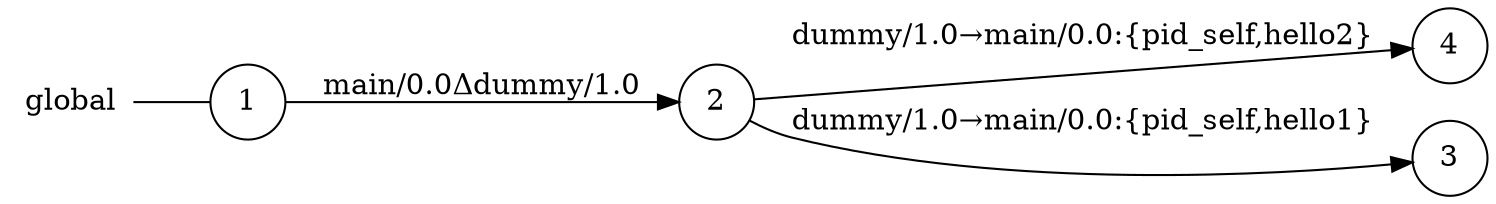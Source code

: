 digraph global {
	rankdir="LR";
	n_0 [label="global", shape="plaintext"];
	n_1 [id="1", shape=circle, label="1"];
	n_0 -> n_1 [arrowhead=none];
	n_2 [id="2", shape=circle, label="2"];
	n_3 [id="4", shape=circle, label="4"];
	n_4 [id="3", shape=circle, label="3"];

	n_2 -> n_3 [id="[$e|2]", label="dummy/1.0→main/0.0:{pid_self,hello2}"];
	n_2 -> n_4 [id="[$e|1]", label="dummy/1.0→main/0.0:{pid_self,hello1}"];
	n_1 -> n_2 [id="[$e|0]", label="main/0.0Δdummy/1.0"];
}
